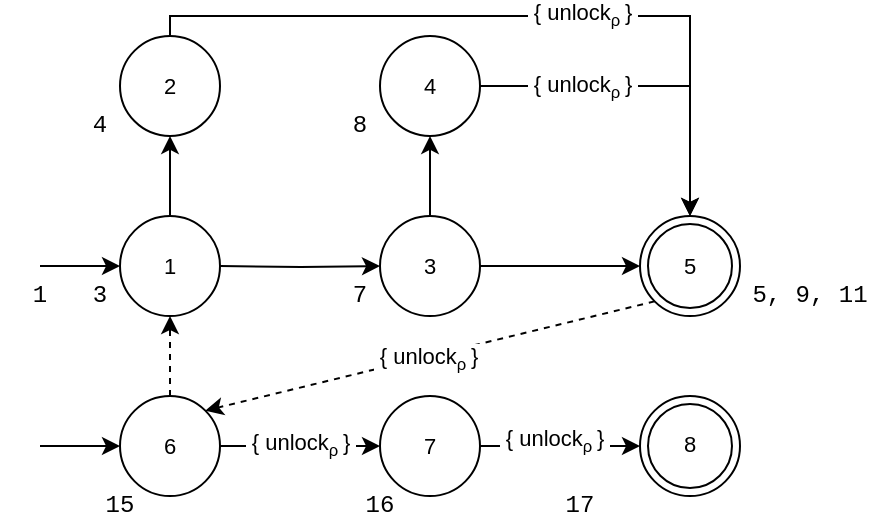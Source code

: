 <mxfile version="13.0.3" type="device"><diagram id="Ss7T1b37sjnOAqyqHXXe" name="Page-1"><mxGraphModel dx="541" dy="367" grid="1" gridSize="10" guides="1" tooltips="1" connect="1" arrows="1" fold="1" page="1" pageScale="1" pageWidth="827" pageHeight="1169" math="0" shadow="0"><root><mxCell id="0"/><mxCell id="1" parent="0"/><mxCell id="Sj1ee7e0pFJuCNpZxY8r-1" value="" style="endArrow=classic;html=1;entryX=0;entryY=0.5;entryDx=0;entryDy=0;" parent="1" edge="1"><mxGeometry width="50" height="50" relative="1" as="geometry"><mxPoint x="40" y="145" as="sourcePoint"/><mxPoint x="80" y="145" as="targetPoint"/></mxGeometry></mxCell><mxCell id="Sj1ee7e0pFJuCNpZxY8r-5" style="edgeStyle=orthogonalEdgeStyle;rounded=0;orthogonalLoop=1;jettySize=auto;html=1;exitX=1;exitY=0.5;exitDx=0;exitDy=0;entryX=0;entryY=0.5;entryDx=0;entryDy=0;" parent="1" target="D5BoodlmdlNAvX4WM-VK-2" edge="1"><mxGeometry relative="1" as="geometry"><mxPoint x="130" y="145" as="sourcePoint"/><mxPoint x="170" y="145" as="targetPoint"/></mxGeometry></mxCell><mxCell id="Sj1ee7e0pFJuCNpZxY8r-7" style="rounded=0;orthogonalLoop=1;jettySize=auto;html=1;exitX=0.5;exitY=0;exitDx=0;exitDy=0;entryX=0.5;entryY=1;entryDx=0;entryDy=0;fontSize=11;" parent="1" source="D5BoodlmdlNAvX4WM-VK-1" target="Sj1ee7e0pFJuCNpZxY8r-6" edge="1"><mxGeometry relative="1" as="geometry"><mxPoint x="105" y="170" as="sourcePoint"/></mxGeometry></mxCell><mxCell id="Sj1ee7e0pFJuCNpZxY8r-23" style="edgeStyle=none;rounded=0;orthogonalLoop=1;jettySize=auto;html=1;exitX=1;exitY=0.5;exitDx=0;exitDy=0;entryX=0;entryY=0.5;entryDx=0;entryDy=0;fontFamily=Courier New;fontSize=11;" parent="1" source="D5BoodlmdlNAvX4WM-VK-2" target="Sj1ee7e0pFJuCNpZxY8r-11" edge="1"><mxGeometry relative="1" as="geometry"><mxPoint x="220" y="145" as="sourcePoint"/></mxGeometry></mxCell><mxCell id="Sj1ee7e0pFJuCNpZxY8r-24" style="edgeStyle=none;rounded=0;orthogonalLoop=1;jettySize=auto;html=1;exitX=0.5;exitY=0;exitDx=0;exitDy=0;entryX=0.5;entryY=1;entryDx=0;entryDy=0;fontFamily=Courier New;fontSize=11;" parent="1" source="D5BoodlmdlNAvX4WM-VK-2" target="Sj1ee7e0pFJuCNpZxY8r-14" edge="1"><mxGeometry relative="1" as="geometry"><mxPoint x="195" y="170" as="sourcePoint"/></mxGeometry></mxCell><mxCell id="Sj1ee7e0pFJuCNpZxY8r-25" style="edgeStyle=orthogonalEdgeStyle;rounded=0;orthogonalLoop=1;jettySize=auto;html=1;exitX=0.5;exitY=1;exitDx=0;exitDy=0;entryX=0.5;entryY=0;entryDx=0;entryDy=0;fontFamily=Courier New;fontSize=11;" parent="1" source="Sj1ee7e0pFJuCNpZxY8r-6" target="Sj1ee7e0pFJuCNpZxY8r-11" edge="1"><mxGeometry relative="1" as="geometry"><Array as="points"><mxPoint x="105" y="20"/><mxPoint x="365" y="20"/></Array><mxPoint x="285" y="109.97" as="targetPoint"/></mxGeometry></mxCell><mxCell id="D5BoodlmdlNAvX4WM-VK-6" value="&amp;nbsp;{ unlock&lt;span style=&quot;font-size: 10px&quot;&gt;&lt;sub&gt;ρ&amp;nbsp;&lt;/sub&gt;&lt;/span&gt;}&amp;nbsp;" style="edgeLabel;html=1;align=center;verticalAlign=middle;resizable=0;points=[];fontFamily=Helvetica;" vertex="1" connectable="0" parent="Sj1ee7e0pFJuCNpZxY8r-25"><mxGeometry x="-0.12" y="1" relative="1" as="geometry"><mxPoint x="80.37" as="offset"/></mxGeometry></mxCell><mxCell id="Sj1ee7e0pFJuCNpZxY8r-6" value="&lt;span style=&quot;font-weight: normal&quot;&gt;2&lt;/span&gt;" style="ellipse;whiteSpace=wrap;html=1;aspect=fixed;fontStyle=1;fontSize=11;" parent="1" vertex="1"><mxGeometry x="80" y="29.97" width="50" height="50" as="geometry"/></mxCell><mxCell id="Sj1ee7e0pFJuCNpZxY8r-32" style="edgeStyle=none;rounded=0;orthogonalLoop=1;jettySize=auto;html=1;exitX=0;exitY=1;exitDx=0;exitDy=0;entryX=1;entryY=0;entryDx=0;entryDy=0;fontFamily=Courier New;fontSize=11;dashed=1;" parent="1" source="Sj1ee7e0pFJuCNpZxY8r-11" target="D5BoodlmdlNAvX4WM-VK-5" edge="1"><mxGeometry relative="1" as="geometry"><mxPoint x="147.5" y="215" as="targetPoint"/></mxGeometry></mxCell><mxCell id="D5BoodlmdlNAvX4WM-VK-12" value="&amp;nbsp;{ unlock&lt;span style=&quot;font-size: 10px&quot;&gt;&lt;sub&gt;ρ&amp;nbsp;&lt;/sub&gt;&lt;/span&gt;}&amp;nbsp;" style="edgeLabel;html=1;align=center;verticalAlign=middle;resizable=0;points=[];fontFamily=Helvetica;" vertex="1" connectable="0" parent="Sj1ee7e0pFJuCNpZxY8r-32"><mxGeometry x="0.011" relative="1" as="geometry"><mxPoint as="offset"/></mxGeometry></mxCell><mxCell id="Sj1ee7e0pFJuCNpZxY8r-11" value="&lt;span style=&quot;font-weight: normal&quot;&gt;5&lt;/span&gt;" style="ellipse;shape=doubleEllipse;whiteSpace=wrap;html=1;aspect=fixed;fontSize=11;fontFamily=Helvetica;fontStyle=1" parent="1" vertex="1"><mxGeometry x="340" y="120" width="50" height="50" as="geometry"/></mxCell><mxCell id="Sj1ee7e0pFJuCNpZxY8r-26" style="edgeStyle=orthogonalEdgeStyle;rounded=0;orthogonalLoop=1;jettySize=auto;html=1;exitX=1;exitY=0.5;exitDx=0;exitDy=0;fontFamily=Courier New;fontSize=11;entryX=0.5;entryY=0;entryDx=0;entryDy=0;" parent="1" source="Sj1ee7e0pFJuCNpZxY8r-14" target="Sj1ee7e0pFJuCNpZxY8r-11" edge="1"><mxGeometry relative="1" as="geometry"><mxPoint x="295" y="55" as="targetPoint"/><Array as="points"><mxPoint x="365" y="55"/></Array></mxGeometry></mxCell><mxCell id="D5BoodlmdlNAvX4WM-VK-7" value="&amp;nbsp;{ unlock&lt;span style=&quot;font-size: 10px&quot;&gt;&lt;sub&gt;ρ&amp;nbsp;&lt;/sub&gt;&lt;/span&gt;}&amp;nbsp;" style="edgeLabel;html=1;align=center;verticalAlign=middle;resizable=0;points=[];fontFamily=Helvetica;" vertex="1" connectable="0" parent="Sj1ee7e0pFJuCNpZxY8r-26"><mxGeometry x="-0.508" y="1" relative="1" as="geometry"><mxPoint x="8.29" y="0.99" as="offset"/></mxGeometry></mxCell><mxCell id="Sj1ee7e0pFJuCNpZxY8r-14" value="&lt;span style=&quot;font-weight: normal&quot;&gt;4&lt;/span&gt;" style="ellipse;whiteSpace=wrap;html=1;aspect=fixed;fontStyle=1;fontSize=11;" parent="1" vertex="1"><mxGeometry x="210" y="29.97" width="50" height="50" as="geometry"/></mxCell><mxCell id="Sj1ee7e0pFJuCNpZxY8r-29" style="edgeStyle=orthogonalEdgeStyle;rounded=0;orthogonalLoop=1;jettySize=auto;html=1;exitX=1;exitY=0.5;exitDx=0;exitDy=0;entryX=0;entryY=0.5;entryDx=0;entryDy=0;fontFamily=Courier New;fontSize=11;" parent="1" source="D5BoodlmdlNAvX4WM-VK-5" target="Sj1ee7e0pFJuCNpZxY8r-28" edge="1"><mxGeometry relative="1" as="geometry"><mxPoint x="130" y="235" as="sourcePoint"/></mxGeometry></mxCell><mxCell id="D5BoodlmdlNAvX4WM-VK-11" value="&amp;nbsp;{ unlock&lt;span style=&quot;font-size: 10px&quot;&gt;&lt;sub&gt;ρ&amp;nbsp;&lt;/sub&gt;&lt;/span&gt;}&amp;nbsp;" style="edgeLabel;html=1;align=center;verticalAlign=middle;resizable=0;points=[];fontFamily=Helvetica;" vertex="1" connectable="0" parent="Sj1ee7e0pFJuCNpZxY8r-29"><mxGeometry x="-0.007" y="1" relative="1" as="geometry"><mxPoint as="offset"/></mxGeometry></mxCell><mxCell id="Sj1ee7e0pFJuCNpZxY8r-31" style="rounded=0;orthogonalLoop=1;jettySize=auto;html=1;entryX=0.5;entryY=1;entryDx=0;entryDy=0;fontFamily=Courier New;fontSize=11;dashed=1;exitX=0.5;exitY=0;exitDx=0;exitDy=0;" parent="1" source="D5BoodlmdlNAvX4WM-VK-5" edge="1"><mxGeometry relative="1" as="geometry"><mxPoint x="105.02" y="215" as="sourcePoint"/><mxPoint x="105" y="170" as="targetPoint"/></mxGeometry></mxCell><mxCell id="Sj1ee7e0pFJuCNpZxY8r-34" style="edgeStyle=none;rounded=0;orthogonalLoop=1;jettySize=auto;html=1;exitX=1;exitY=0.5;exitDx=0;exitDy=0;entryX=0;entryY=0.5;entryDx=0;entryDy=0;fontFamily=Courier New;fontSize=11;" parent="1" source="Sj1ee7e0pFJuCNpZxY8r-28" target="Sj1ee7e0pFJuCNpZxY8r-33" edge="1"><mxGeometry relative="1" as="geometry"/></mxCell><mxCell id="D5BoodlmdlNAvX4WM-VK-10" value="&amp;nbsp;{ unlock&lt;span style=&quot;font-size: 10px&quot;&gt;&lt;sub&gt;ρ&amp;nbsp;&lt;/sub&gt;&lt;/span&gt;}&amp;nbsp;" style="edgeLabel;html=1;align=center;verticalAlign=middle;resizable=0;points=[];fontFamily=Helvetica;" vertex="1" connectable="0" parent="Sj1ee7e0pFJuCNpZxY8r-34"><mxGeometry x="-0.08" y="3" relative="1" as="geometry"><mxPoint as="offset"/></mxGeometry></mxCell><mxCell id="Sj1ee7e0pFJuCNpZxY8r-28" value="&lt;font style=&quot;font-size: 11px ; font-weight: normal&quot;&gt;7&lt;/font&gt;" style="ellipse;whiteSpace=wrap;html=1;aspect=fixed;fontStyle=1;fontSize=11;" parent="1" vertex="1"><mxGeometry x="210" y="210" width="50" height="50" as="geometry"/></mxCell><mxCell id="Sj1ee7e0pFJuCNpZxY8r-30" value="" style="endArrow=classic;html=1;fontFamily=Courier New;fontSize=11;entryX=0;entryY=0.5;entryDx=0;entryDy=0;" parent="1" edge="1"><mxGeometry width="50" height="50" relative="1" as="geometry"><mxPoint x="40" y="235" as="sourcePoint"/><mxPoint x="80" y="235" as="targetPoint"/></mxGeometry></mxCell><mxCell id="Sj1ee7e0pFJuCNpZxY8r-33" value="&lt;span style=&quot;font-weight: normal&quot;&gt;&lt;font face=&quot;Helvetica&quot;&gt;8&lt;/font&gt;&lt;/span&gt;" style="ellipse;shape=doubleEllipse;whiteSpace=wrap;html=1;aspect=fixed;fontSize=11;fontFamily=Courier New;fontStyle=1" parent="1" vertex="1"><mxGeometry x="340" y="210" width="50" height="50" as="geometry"/></mxCell><mxCell id="KoPX3nr2r0Tk3AoH0X53-2" value="1" style="text;html=1;strokeColor=none;fillColor=none;align=center;verticalAlign=middle;whiteSpace=wrap;rounded=0;fontFamily=Courier New;" parent="1" vertex="1"><mxGeometry x="20" y="150" width="40" height="20" as="geometry"/></mxCell><mxCell id="KoPX3nr2r0Tk3AoH0X53-3" value="3" style="text;html=1;strokeColor=none;fillColor=none;align=center;verticalAlign=middle;whiteSpace=wrap;rounded=0;fontFamily=Courier New;" parent="1" vertex="1"><mxGeometry x="50" y="150" width="40" height="20" as="geometry"/></mxCell><mxCell id="KoPX3nr2r0Tk3AoH0X53-4" value="4" style="text;html=1;strokeColor=none;fillColor=none;align=center;verticalAlign=middle;whiteSpace=wrap;rounded=0;fontFamily=Courier New;" parent="1" vertex="1"><mxGeometry x="50" y="65" width="40" height="20" as="geometry"/></mxCell><mxCell id="KoPX3nr2r0Tk3AoH0X53-5" value="8" style="text;html=1;strokeColor=none;fillColor=none;align=center;verticalAlign=middle;whiteSpace=wrap;rounded=0;fontFamily=Courier New;" parent="1" vertex="1"><mxGeometry x="180" y="65" width="40" height="20" as="geometry"/></mxCell><mxCell id="KoPX3nr2r0Tk3AoH0X53-6" value="7" style="text;html=1;strokeColor=none;fillColor=none;align=center;verticalAlign=middle;whiteSpace=wrap;rounded=0;fontFamily=Courier New;" parent="1" vertex="1"><mxGeometry x="180" y="150" width="40" height="20" as="geometry"/></mxCell><mxCell id="KoPX3nr2r0Tk3AoH0X53-7" value="5, 9, 11" style="text;html=1;strokeColor=none;fillColor=none;align=center;verticalAlign=middle;whiteSpace=wrap;rounded=0;fontFamily=Courier New;" parent="1" vertex="1"><mxGeometry x="390" y="150" width="70" height="20" as="geometry"/></mxCell><mxCell id="KoPX3nr2r0Tk3AoH0X53-8" value="15" style="text;html=1;strokeColor=none;fillColor=none;align=center;verticalAlign=middle;whiteSpace=wrap;rounded=0;fontFamily=Courier New;" parent="1" vertex="1"><mxGeometry x="60" y="255" width="40" height="20" as="geometry"/></mxCell><mxCell id="KoPX3nr2r0Tk3AoH0X53-9" value="16" style="text;html=1;strokeColor=none;fillColor=none;align=center;verticalAlign=middle;whiteSpace=wrap;rounded=0;fontFamily=Courier New;" parent="1" vertex="1"><mxGeometry x="190" y="255" width="40" height="20" as="geometry"/></mxCell><mxCell id="KoPX3nr2r0Tk3AoH0X53-10" value="17" style="text;html=1;strokeColor=none;fillColor=none;align=center;verticalAlign=middle;whiteSpace=wrap;rounded=0;fontFamily=Courier New;" parent="1" vertex="1"><mxGeometry x="290" y="255" width="40" height="20" as="geometry"/></mxCell><mxCell id="D5BoodlmdlNAvX4WM-VK-1" value="&lt;span style=&quot;font-weight: normal&quot;&gt;1&lt;/span&gt;" style="ellipse;whiteSpace=wrap;html=1;aspect=fixed;fontStyle=1;fontSize=11;" vertex="1" parent="1"><mxGeometry x="80" y="120" width="50" height="50" as="geometry"/></mxCell><mxCell id="D5BoodlmdlNAvX4WM-VK-2" value="&lt;span style=&quot;font-weight: 400&quot;&gt;3&lt;/span&gt;" style="ellipse;whiteSpace=wrap;html=1;aspect=fixed;fontStyle=1;fontSize=11;" vertex="1" parent="1"><mxGeometry x="210" y="120" width="50" height="50" as="geometry"/></mxCell><mxCell id="D5BoodlmdlNAvX4WM-VK-5" value="&lt;span style=&quot;font-weight: normal&quot;&gt;6&lt;/span&gt;" style="ellipse;whiteSpace=wrap;html=1;aspect=fixed;fontStyle=1;fontSize=11;" vertex="1" parent="1"><mxGeometry x="80" y="210" width="50" height="50" as="geometry"/></mxCell></root></mxGraphModel></diagram></mxfile>